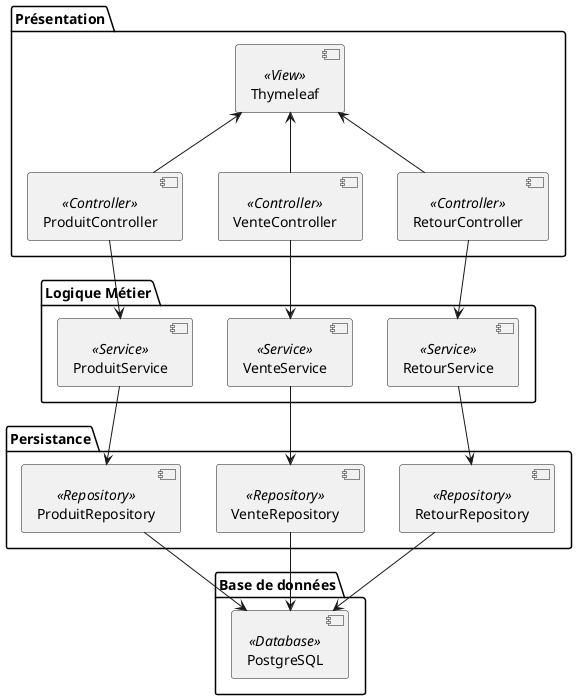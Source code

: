 @startuml

package "Présentation" {
  [ProduitController] <<Controller>>
  [VenteController] <<Controller>>
  [RetourController] <<Controller>>
  [Thymeleaf] <<View>>
}

package "Logique Métier" {
  [ProduitService] <<Service>>
  [VenteService] <<Service>>
  [RetourService] <<Service>>
}

package "Persistance" {
  [ProduitRepository] <<Repository>>
  [VenteRepository] <<Repository>>
  [RetourRepository] <<Repository>>
}
package "Base de données" {
  [PostgreSQL] <<Database>>
}
[ProduitController] -up-> [Thymeleaf]
[VenteController] -up-> [Thymeleaf]
[RetourController] -up-> [Thymeleaf]

[ProduitController] --> [ProduitService]
[VenteController] --> [VenteService]
[RetourController] --> [RetourService]

[ProduitService] --> [ProduitRepository]
[VenteService] --> [VenteRepository]
[RetourService] --> [RetourRepository]

[ProduitRepository] --> [PostgreSQL]
[VenteRepository] --> [PostgreSQL]
[RetourRepository] --> [PostgreSQL]
@enduml